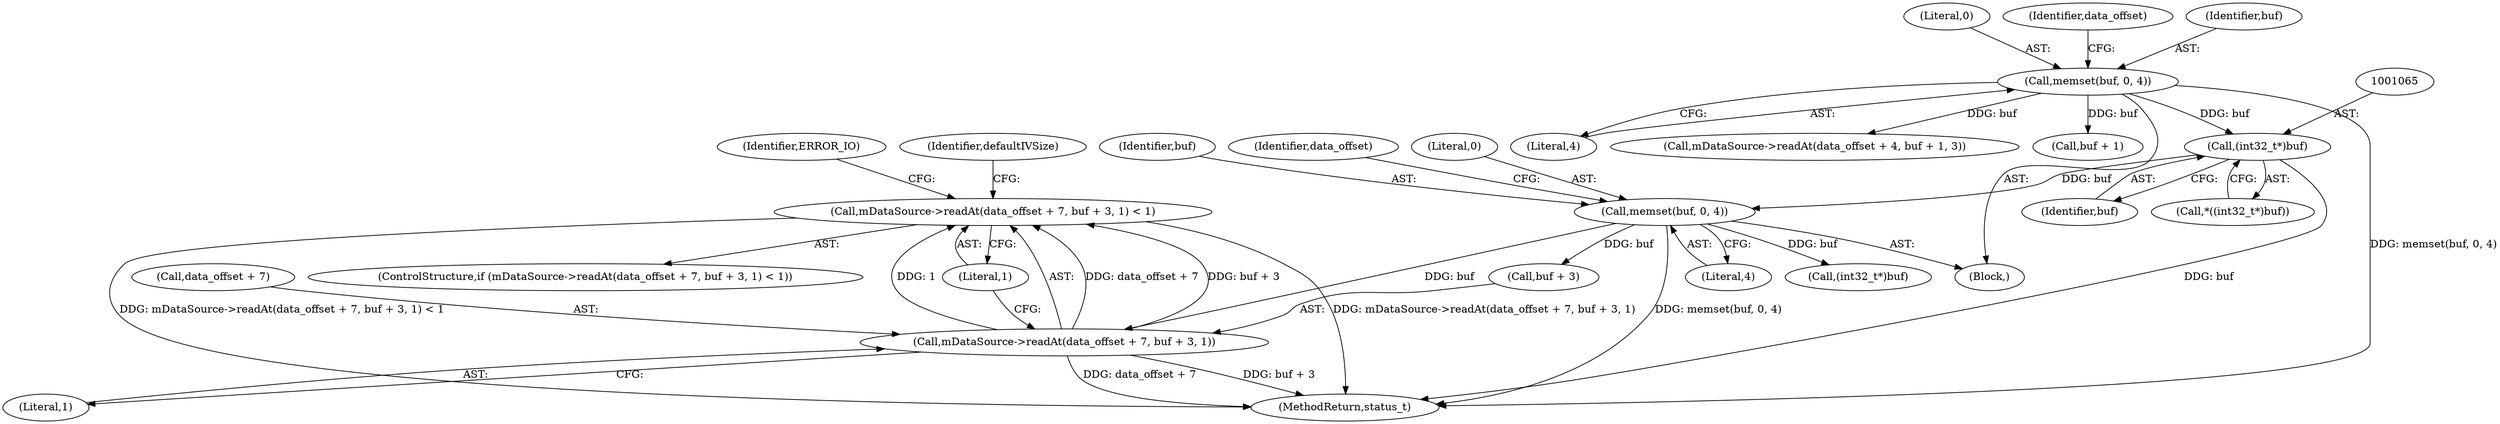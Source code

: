 digraph "0_Android_8a3a2f6ea7defe1a81bb32b3c9f3537f84749b9d@API" {
"1001079" [label="(Call,mDataSource->readAt(data_offset + 7, buf + 3, 1) < 1)"];
"1001080" [label="(Call,mDataSource->readAt(data_offset + 7, buf + 3, 1))"];
"1001074" [label="(Call,memset(buf, 0, 4))"];
"1001064" [label="(Call,(int32_t*)buf)"];
"1001041" [label="(Call,memset(buf, 0, 4))"];
"1001078" [label="(ControlStructure,if (mDataSource->readAt(data_offset + 7, buf + 3, 1) < 1))"];
"1001043" [label="(Literal,0)"];
"1001081" [label="(Call,data_offset + 7)"];
"1001049" [label="(Identifier,data_offset)"];
"1001088" [label="(Literal,1)"];
"1001042" [label="(Identifier,buf)"];
"1001097" [label="(Call,(int32_t*)buf)"];
"1001044" [label="(Literal,4)"];
"1001094" [label="(Identifier,defaultIVSize)"];
"1001074" [label="(Call,memset(buf, 0, 4))"];
"1001076" [label="(Literal,0)"];
"1001064" [label="(Call,(int32_t*)buf)"];
"1001079" [label="(Call,mDataSource->readAt(data_offset + 7, buf + 3, 1) < 1)"];
"1001047" [label="(Call,mDataSource->readAt(data_offset + 4, buf + 1, 3))"];
"1001066" [label="(Identifier,buf)"];
"1003923" [label="(MethodReturn,status_t)"];
"1001087" [label="(Literal,1)"];
"1001080" [label="(Call,mDataSource->readAt(data_offset + 7, buf + 3, 1))"];
"1001075" [label="(Identifier,buf)"];
"1001028" [label="(Block,)"];
"1001091" [label="(Identifier,ERROR_IO)"];
"1001041" [label="(Call,memset(buf, 0, 4))"];
"1001077" [label="(Literal,4)"];
"1001063" [label="(Call,*((int32_t*)buf))"];
"1001051" [label="(Call,buf + 1)"];
"1001084" [label="(Call,buf + 3)"];
"1001082" [label="(Identifier,data_offset)"];
"1001079" -> "1001078"  [label="AST: "];
"1001079" -> "1001088"  [label="CFG: "];
"1001080" -> "1001079"  [label="AST: "];
"1001088" -> "1001079"  [label="AST: "];
"1001091" -> "1001079"  [label="CFG: "];
"1001094" -> "1001079"  [label="CFG: "];
"1001079" -> "1003923"  [label="DDG: mDataSource->readAt(data_offset + 7, buf + 3, 1)"];
"1001079" -> "1003923"  [label="DDG: mDataSource->readAt(data_offset + 7, buf + 3, 1) < 1"];
"1001080" -> "1001079"  [label="DDG: data_offset + 7"];
"1001080" -> "1001079"  [label="DDG: buf + 3"];
"1001080" -> "1001079"  [label="DDG: 1"];
"1001080" -> "1001087"  [label="CFG: "];
"1001081" -> "1001080"  [label="AST: "];
"1001084" -> "1001080"  [label="AST: "];
"1001087" -> "1001080"  [label="AST: "];
"1001088" -> "1001080"  [label="CFG: "];
"1001080" -> "1003923"  [label="DDG: buf + 3"];
"1001080" -> "1003923"  [label="DDG: data_offset + 7"];
"1001074" -> "1001080"  [label="DDG: buf"];
"1001074" -> "1001028"  [label="AST: "];
"1001074" -> "1001077"  [label="CFG: "];
"1001075" -> "1001074"  [label="AST: "];
"1001076" -> "1001074"  [label="AST: "];
"1001077" -> "1001074"  [label="AST: "];
"1001082" -> "1001074"  [label="CFG: "];
"1001074" -> "1003923"  [label="DDG: memset(buf, 0, 4)"];
"1001064" -> "1001074"  [label="DDG: buf"];
"1001074" -> "1001084"  [label="DDG: buf"];
"1001074" -> "1001097"  [label="DDG: buf"];
"1001064" -> "1001063"  [label="AST: "];
"1001064" -> "1001066"  [label="CFG: "];
"1001065" -> "1001064"  [label="AST: "];
"1001066" -> "1001064"  [label="AST: "];
"1001063" -> "1001064"  [label="CFG: "];
"1001064" -> "1003923"  [label="DDG: buf"];
"1001041" -> "1001064"  [label="DDG: buf"];
"1001041" -> "1001028"  [label="AST: "];
"1001041" -> "1001044"  [label="CFG: "];
"1001042" -> "1001041"  [label="AST: "];
"1001043" -> "1001041"  [label="AST: "];
"1001044" -> "1001041"  [label="AST: "];
"1001049" -> "1001041"  [label="CFG: "];
"1001041" -> "1003923"  [label="DDG: memset(buf, 0, 4)"];
"1001041" -> "1001047"  [label="DDG: buf"];
"1001041" -> "1001051"  [label="DDG: buf"];
}

